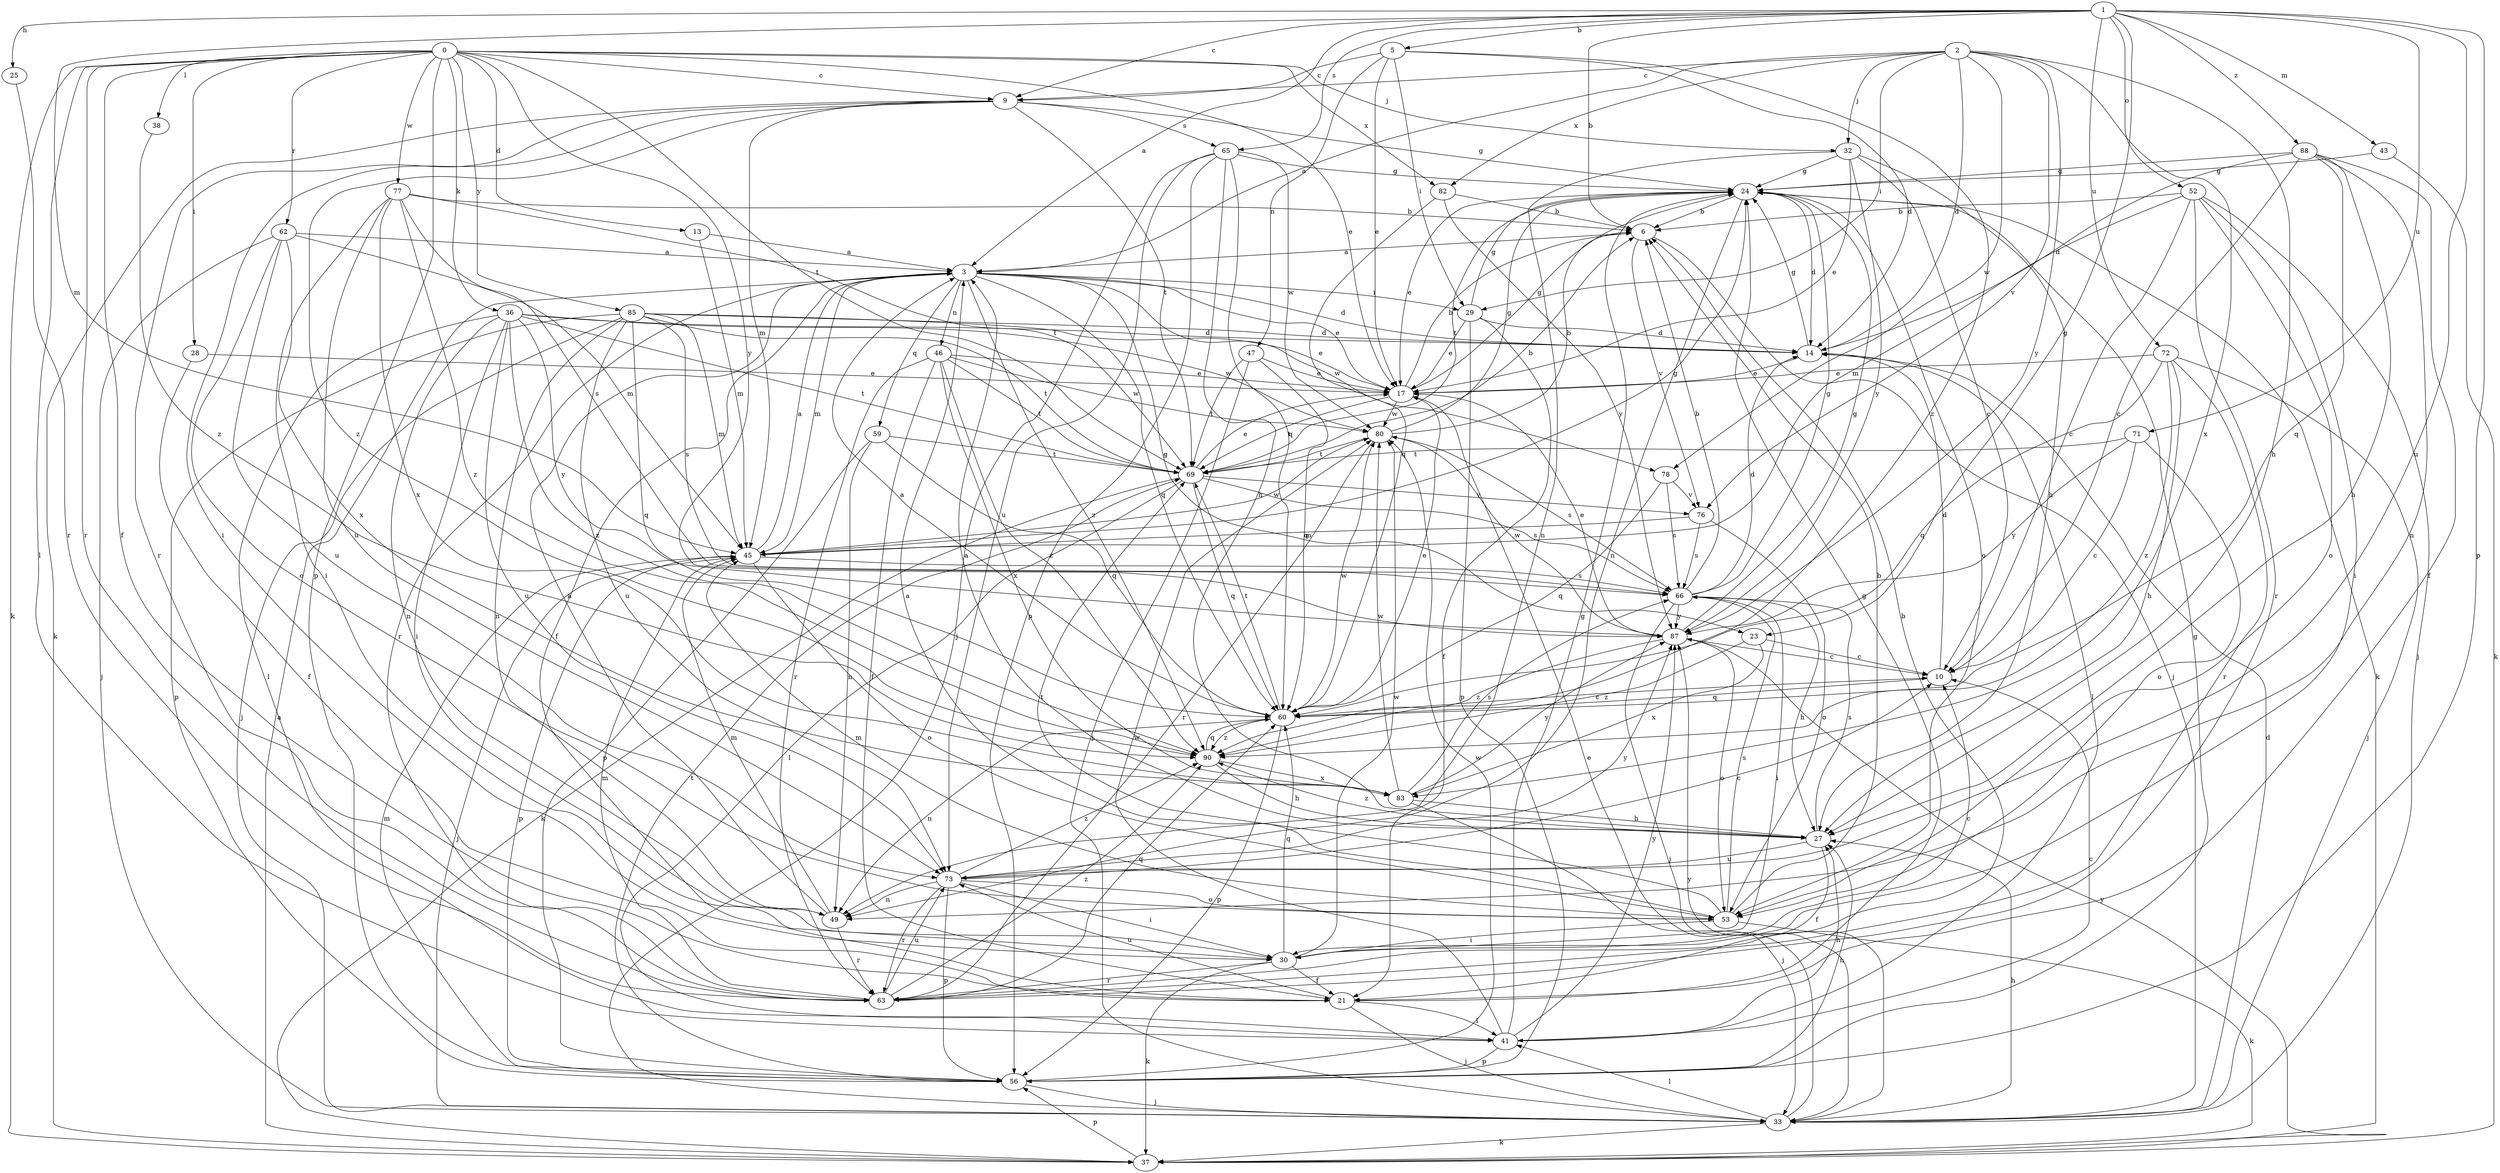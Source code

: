 strict digraph  {
0;
1;
2;
3;
5;
6;
9;
10;
13;
14;
17;
21;
23;
24;
25;
27;
28;
29;
30;
32;
33;
36;
37;
38;
41;
43;
45;
46;
47;
49;
52;
53;
56;
59;
60;
62;
63;
65;
66;
69;
71;
72;
73;
76;
77;
78;
80;
82;
83;
85;
87;
88;
90;
0 -> 9  [label=c];
0 -> 13  [label=d];
0 -> 17  [label=e];
0 -> 21  [label=f];
0 -> 28  [label=i];
0 -> 32  [label=j];
0 -> 36  [label=k];
0 -> 37  [label=k];
0 -> 38  [label=l];
0 -> 41  [label=l];
0 -> 56  [label=p];
0 -> 62  [label=r];
0 -> 63  [label=r];
0 -> 69  [label=t];
0 -> 77  [label=w];
0 -> 82  [label=x];
0 -> 85  [label=y];
0 -> 87  [label=y];
1 -> 3  [label=a];
1 -> 5  [label=b];
1 -> 6  [label=b];
1 -> 9  [label=c];
1 -> 23  [label=g];
1 -> 25  [label=h];
1 -> 43  [label=m];
1 -> 45  [label=m];
1 -> 52  [label=o];
1 -> 56  [label=p];
1 -> 65  [label=s];
1 -> 71  [label=u];
1 -> 72  [label=u];
1 -> 73  [label=u];
1 -> 88  [label=z];
2 -> 3  [label=a];
2 -> 9  [label=c];
2 -> 14  [label=d];
2 -> 27  [label=h];
2 -> 29  [label=i];
2 -> 32  [label=j];
2 -> 76  [label=v];
2 -> 78  [label=w];
2 -> 82  [label=x];
2 -> 83  [label=x];
2 -> 87  [label=y];
3 -> 14  [label=d];
3 -> 17  [label=e];
3 -> 21  [label=f];
3 -> 23  [label=g];
3 -> 29  [label=i];
3 -> 45  [label=m];
3 -> 46  [label=n];
3 -> 59  [label=q];
3 -> 60  [label=q];
3 -> 63  [label=r];
3 -> 78  [label=w];
3 -> 90  [label=z];
5 -> 9  [label=c];
5 -> 14  [label=d];
5 -> 17  [label=e];
5 -> 29  [label=i];
5 -> 47  [label=n];
5 -> 90  [label=z];
6 -> 3  [label=a];
6 -> 33  [label=j];
6 -> 76  [label=v];
9 -> 24  [label=g];
9 -> 30  [label=i];
9 -> 37  [label=k];
9 -> 45  [label=m];
9 -> 63  [label=r];
9 -> 65  [label=s];
9 -> 69  [label=t];
9 -> 90  [label=z];
10 -> 14  [label=d];
10 -> 60  [label=q];
13 -> 3  [label=a];
13 -> 45  [label=m];
14 -> 17  [label=e];
14 -> 24  [label=g];
14 -> 41  [label=l];
17 -> 6  [label=b];
17 -> 24  [label=g];
17 -> 69  [label=t];
17 -> 80  [label=w];
21 -> 24  [label=g];
21 -> 33  [label=j];
21 -> 41  [label=l];
21 -> 73  [label=u];
23 -> 10  [label=c];
23 -> 83  [label=x];
23 -> 90  [label=z];
24 -> 6  [label=b];
24 -> 14  [label=d];
24 -> 17  [label=e];
24 -> 37  [label=k];
24 -> 49  [label=n];
24 -> 53  [label=o];
24 -> 69  [label=t];
25 -> 63  [label=r];
27 -> 3  [label=a];
27 -> 21  [label=f];
27 -> 66  [label=s];
27 -> 73  [label=u];
27 -> 90  [label=z];
28 -> 17  [label=e];
28 -> 21  [label=f];
29 -> 14  [label=d];
29 -> 17  [label=e];
29 -> 21  [label=f];
29 -> 24  [label=g];
29 -> 56  [label=p];
30 -> 10  [label=c];
30 -> 21  [label=f];
30 -> 37  [label=k];
30 -> 60  [label=q];
30 -> 63  [label=r];
30 -> 80  [label=w];
32 -> 10  [label=c];
32 -> 17  [label=e];
32 -> 24  [label=g];
32 -> 27  [label=h];
32 -> 49  [label=n];
32 -> 87  [label=y];
33 -> 14  [label=d];
33 -> 17  [label=e];
33 -> 27  [label=h];
33 -> 37  [label=k];
33 -> 41  [label=l];
33 -> 87  [label=y];
36 -> 14  [label=d];
36 -> 30  [label=i];
36 -> 41  [label=l];
36 -> 49  [label=n];
36 -> 69  [label=t];
36 -> 73  [label=u];
36 -> 80  [label=w];
36 -> 87  [label=y];
36 -> 90  [label=z];
37 -> 3  [label=a];
37 -> 56  [label=p];
37 -> 87  [label=y];
38 -> 90  [label=z];
41 -> 10  [label=c];
41 -> 24  [label=g];
41 -> 27  [label=h];
41 -> 56  [label=p];
41 -> 80  [label=w];
41 -> 87  [label=y];
43 -> 24  [label=g];
43 -> 37  [label=k];
45 -> 3  [label=a];
45 -> 24  [label=g];
45 -> 33  [label=j];
45 -> 53  [label=o];
45 -> 56  [label=p];
45 -> 66  [label=s];
45 -> 80  [label=w];
46 -> 17  [label=e];
46 -> 21  [label=f];
46 -> 63  [label=r];
46 -> 69  [label=t];
46 -> 80  [label=w];
46 -> 83  [label=x];
46 -> 90  [label=z];
47 -> 17  [label=e];
47 -> 33  [label=j];
47 -> 60  [label=q];
47 -> 69  [label=t];
49 -> 3  [label=a];
49 -> 45  [label=m];
49 -> 63  [label=r];
52 -> 6  [label=b];
52 -> 10  [label=c];
52 -> 30  [label=i];
52 -> 33  [label=j];
52 -> 45  [label=m];
52 -> 53  [label=o];
52 -> 63  [label=r];
53 -> 3  [label=a];
53 -> 6  [label=b];
53 -> 30  [label=i];
53 -> 37  [label=k];
53 -> 45  [label=m];
53 -> 66  [label=s];
53 -> 69  [label=t];
56 -> 24  [label=g];
56 -> 27  [label=h];
56 -> 33  [label=j];
56 -> 45  [label=m];
56 -> 69  [label=t];
56 -> 80  [label=w];
59 -> 49  [label=n];
59 -> 56  [label=p];
59 -> 60  [label=q];
59 -> 69  [label=t];
60 -> 3  [label=a];
60 -> 10  [label=c];
60 -> 17  [label=e];
60 -> 49  [label=n];
60 -> 56  [label=p];
60 -> 69  [label=t];
60 -> 80  [label=w];
60 -> 90  [label=z];
62 -> 3  [label=a];
62 -> 33  [label=j];
62 -> 45  [label=m];
62 -> 53  [label=o];
62 -> 73  [label=u];
62 -> 83  [label=x];
63 -> 6  [label=b];
63 -> 45  [label=m];
63 -> 60  [label=q];
63 -> 73  [label=u];
63 -> 90  [label=z];
65 -> 24  [label=g];
65 -> 27  [label=h];
65 -> 33  [label=j];
65 -> 56  [label=p];
65 -> 60  [label=q];
65 -> 73  [label=u];
65 -> 80  [label=w];
66 -> 6  [label=b];
66 -> 14  [label=d];
66 -> 24  [label=g];
66 -> 27  [label=h];
66 -> 30  [label=i];
66 -> 33  [label=j];
66 -> 87  [label=y];
69 -> 6  [label=b];
69 -> 17  [label=e];
69 -> 37  [label=k];
69 -> 41  [label=l];
69 -> 60  [label=q];
69 -> 66  [label=s];
69 -> 76  [label=v];
71 -> 10  [label=c];
71 -> 53  [label=o];
71 -> 69  [label=t];
71 -> 87  [label=y];
72 -> 17  [label=e];
72 -> 27  [label=h];
72 -> 33  [label=j];
72 -> 60  [label=q];
72 -> 63  [label=r];
72 -> 90  [label=z];
73 -> 10  [label=c];
73 -> 30  [label=i];
73 -> 49  [label=n];
73 -> 53  [label=o];
73 -> 56  [label=p];
73 -> 63  [label=r];
73 -> 87  [label=y];
73 -> 90  [label=z];
76 -> 45  [label=m];
76 -> 53  [label=o];
76 -> 66  [label=s];
77 -> 6  [label=b];
77 -> 30  [label=i];
77 -> 66  [label=s];
77 -> 69  [label=t];
77 -> 73  [label=u];
77 -> 83  [label=x];
77 -> 90  [label=z];
78 -> 60  [label=q];
78 -> 66  [label=s];
78 -> 76  [label=v];
80 -> 6  [label=b];
80 -> 24  [label=g];
80 -> 63  [label=r];
80 -> 66  [label=s];
80 -> 69  [label=t];
82 -> 6  [label=b];
82 -> 60  [label=q];
82 -> 87  [label=y];
83 -> 27  [label=h];
83 -> 33  [label=j];
83 -> 66  [label=s];
83 -> 80  [label=w];
83 -> 87  [label=y];
85 -> 14  [label=d];
85 -> 17  [label=e];
85 -> 33  [label=j];
85 -> 45  [label=m];
85 -> 49  [label=n];
85 -> 56  [label=p];
85 -> 60  [label=q];
85 -> 66  [label=s];
85 -> 69  [label=t];
85 -> 73  [label=u];
87 -> 10  [label=c];
87 -> 17  [label=e];
87 -> 24  [label=g];
87 -> 53  [label=o];
87 -> 80  [label=w];
87 -> 90  [label=z];
88 -> 10  [label=c];
88 -> 14  [label=d];
88 -> 21  [label=f];
88 -> 24  [label=g];
88 -> 27  [label=h];
88 -> 49  [label=n];
88 -> 60  [label=q];
90 -> 27  [label=h];
90 -> 60  [label=q];
90 -> 83  [label=x];
}
